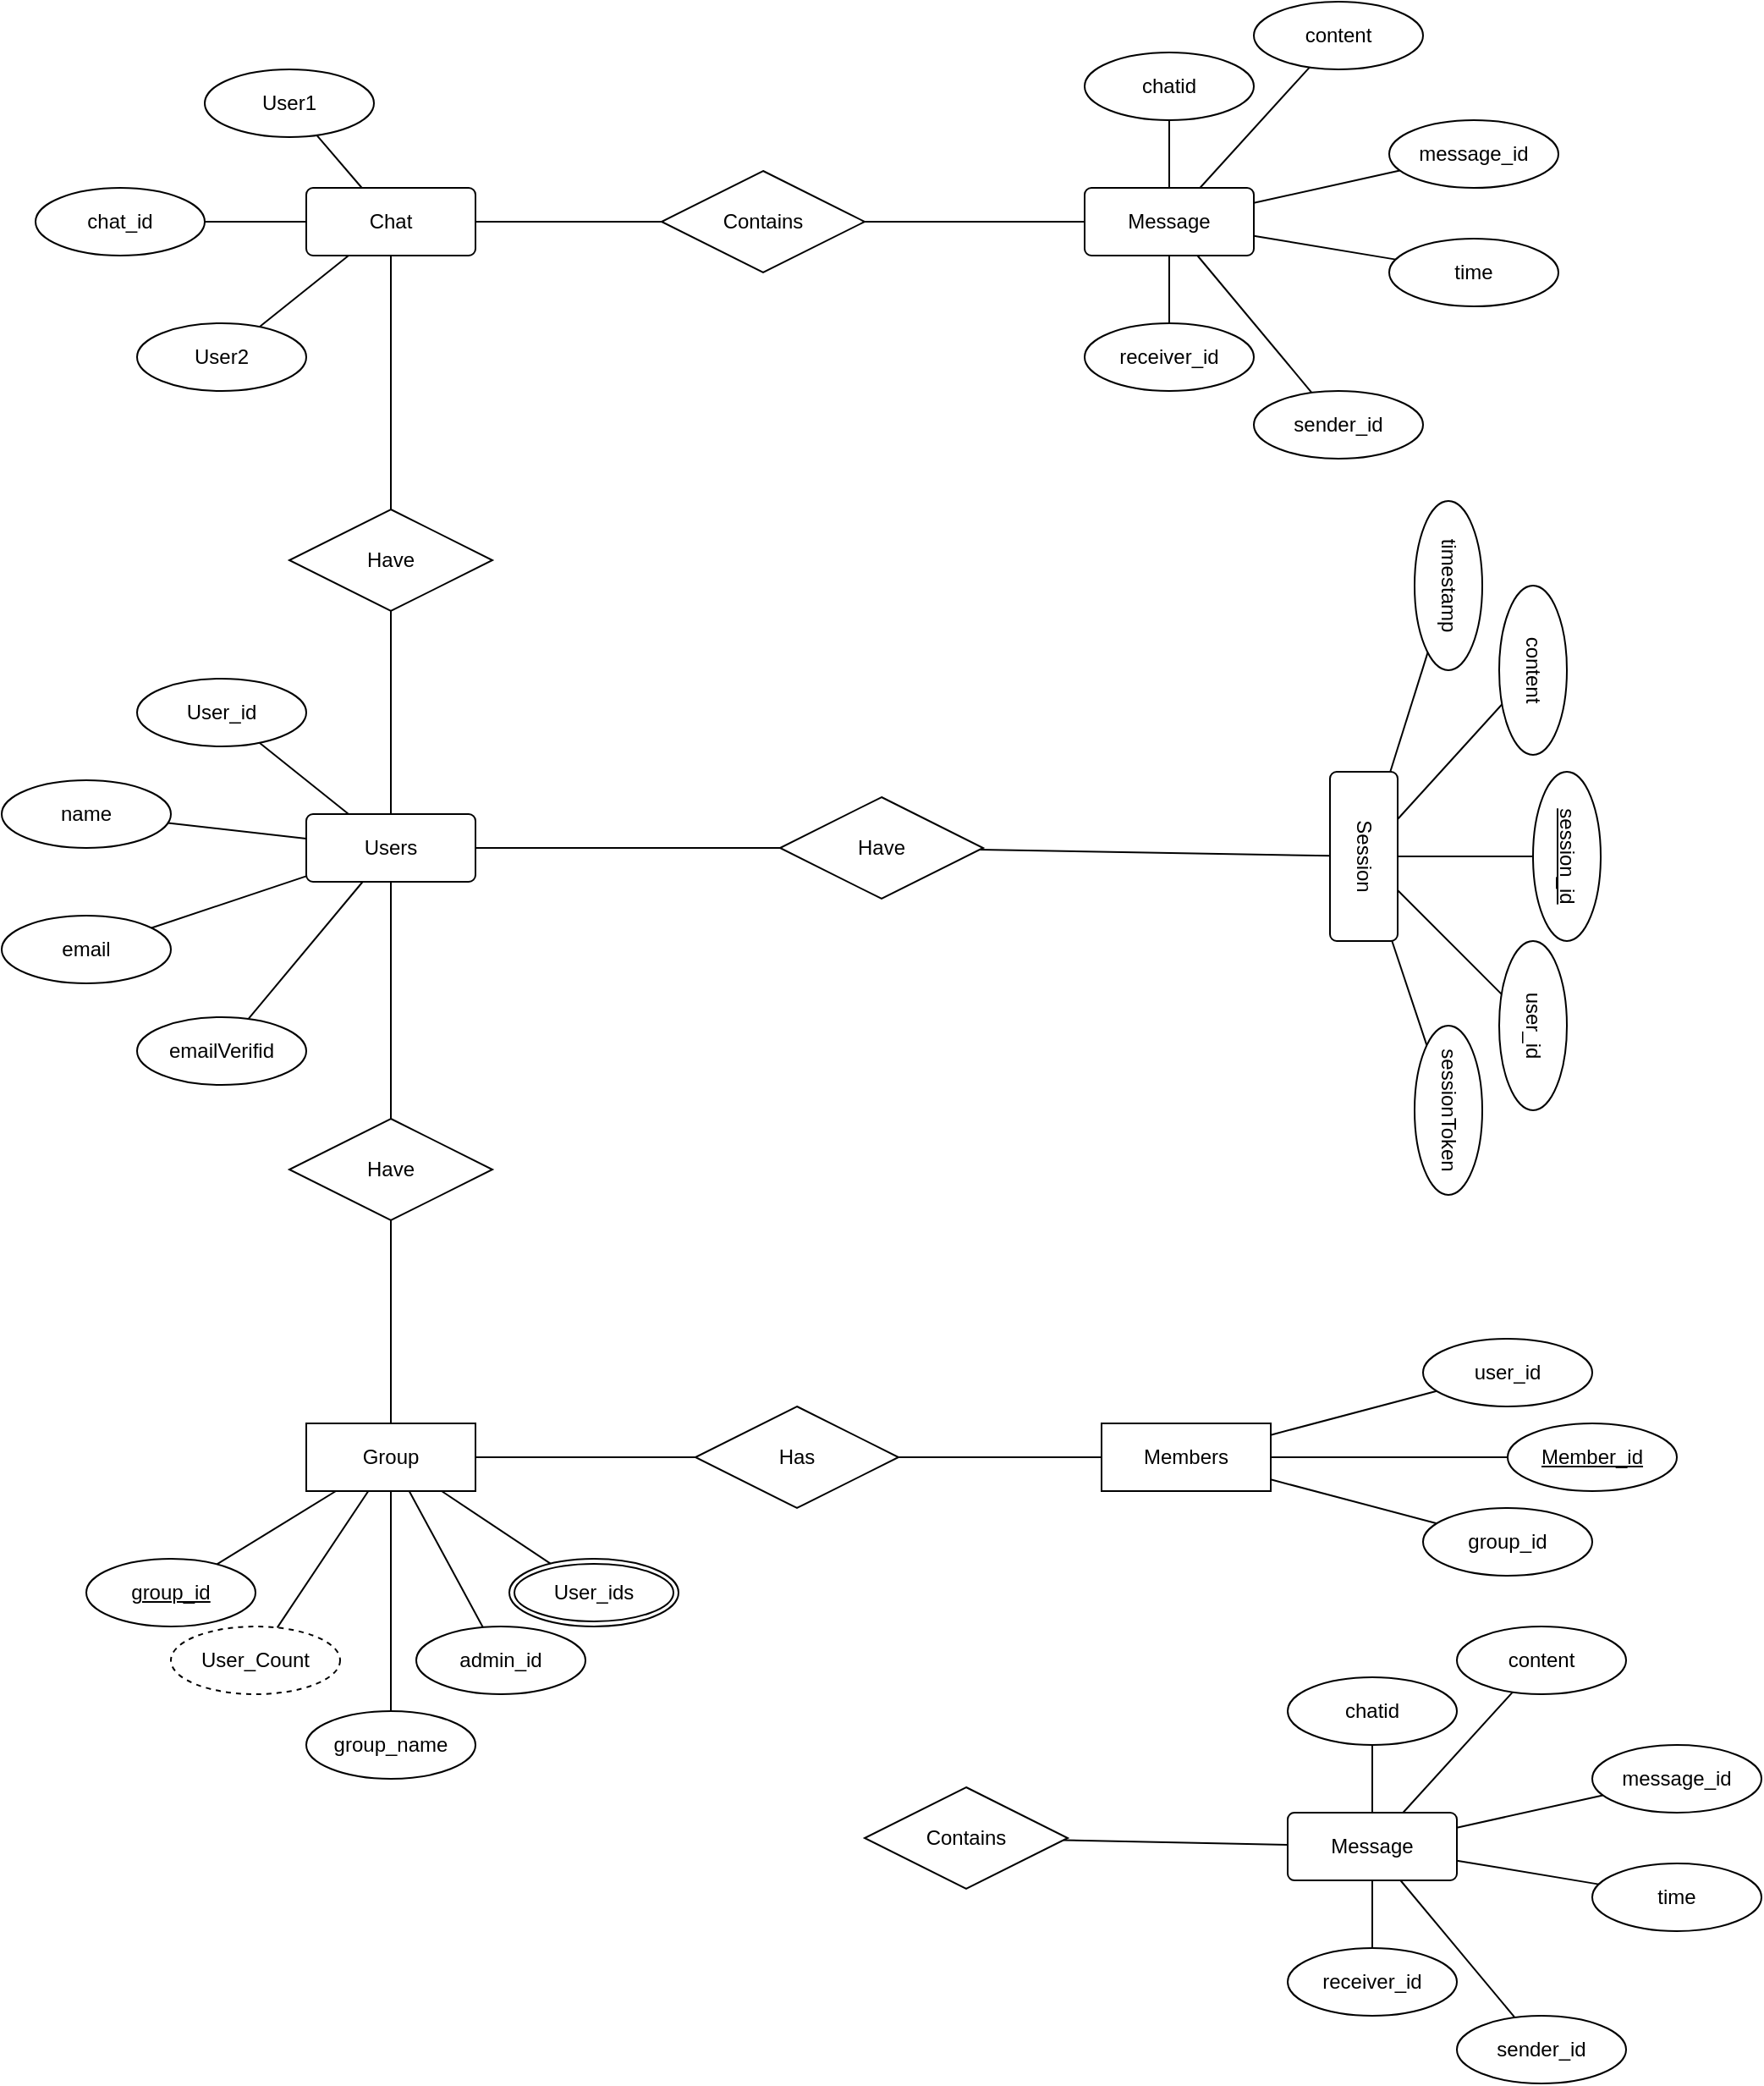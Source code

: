 <mxfile version="24.2.5" type="github">
  <diagram id="R2lEEEUBdFMjLlhIrx00" name="Page-1">
    <mxGraphModel dx="1310" dy="787" grid="1" gridSize="10" guides="1" tooltips="1" connect="1" arrows="1" fold="1" page="1" pageScale="1" pageWidth="1920" pageHeight="1200" math="0" shadow="0" extFonts="Permanent Marker^https://fonts.googleapis.com/css?family=Permanent+Marker">
      <root>
        <mxCell id="0" />
        <mxCell id="1" parent="0" />
        <mxCell id="Vi9VGwTTPAnLPLgZi41g-36" value="" style="group" parent="1" vertex="1" connectable="0">
          <mxGeometry x="70" y="150" width="260" height="190" as="geometry" />
        </mxCell>
        <mxCell id="Vi9VGwTTPAnLPLgZi41g-1" value="Chat" style="rounded=1;arcSize=10;whiteSpace=wrap;html=1;align=center;" parent="Vi9VGwTTPAnLPLgZi41g-36" vertex="1">
          <mxGeometry x="160" y="70" width="100" height="40" as="geometry" />
        </mxCell>
        <mxCell id="Vi9VGwTTPAnLPLgZi41g-2" value="chat_id" style="ellipse;whiteSpace=wrap;html=1;align=center;" parent="Vi9VGwTTPAnLPLgZi41g-36" vertex="1">
          <mxGeometry y="70" width="100" height="40" as="geometry" />
        </mxCell>
        <mxCell id="Vi9VGwTTPAnLPLgZi41g-3" value="User2" style="ellipse;whiteSpace=wrap;html=1;align=center;" parent="Vi9VGwTTPAnLPLgZi41g-36" vertex="1">
          <mxGeometry x="60" y="150" width="100" height="40" as="geometry" />
        </mxCell>
        <mxCell id="Vi9VGwTTPAnLPLgZi41g-4" value="User1" style="ellipse;whiteSpace=wrap;html=1;align=center;" parent="Vi9VGwTTPAnLPLgZi41g-36" vertex="1">
          <mxGeometry x="100" width="100" height="40" as="geometry" />
        </mxCell>
        <mxCell id="Vi9VGwTTPAnLPLgZi41g-32" value="" style="endArrow=none;html=1;rounded=0;" parent="Vi9VGwTTPAnLPLgZi41g-36" source="Vi9VGwTTPAnLPLgZi41g-3" target="Vi9VGwTTPAnLPLgZi41g-1" edge="1">
          <mxGeometry relative="1" as="geometry">
            <mxPoint x="180" y="170" as="sourcePoint" />
            <mxPoint x="340" y="170" as="targetPoint" />
          </mxGeometry>
        </mxCell>
        <mxCell id="Vi9VGwTTPAnLPLgZi41g-33" value="" style="endArrow=none;html=1;rounded=0;" parent="Vi9VGwTTPAnLPLgZi41g-36" source="Vi9VGwTTPAnLPLgZi41g-2" target="Vi9VGwTTPAnLPLgZi41g-1" edge="1">
          <mxGeometry relative="1" as="geometry">
            <mxPoint x="190" y="180" as="sourcePoint" />
            <mxPoint x="350" y="180" as="targetPoint" />
          </mxGeometry>
        </mxCell>
        <mxCell id="Vi9VGwTTPAnLPLgZi41g-34" value="" style="endArrow=none;html=1;rounded=0;" parent="Vi9VGwTTPAnLPLgZi41g-36" source="Vi9VGwTTPAnLPLgZi41g-1" target="Vi9VGwTTPAnLPLgZi41g-4" edge="1">
          <mxGeometry relative="1" as="geometry">
            <mxPoint x="200" y="190" as="sourcePoint" />
            <mxPoint x="360" y="190" as="targetPoint" />
          </mxGeometry>
        </mxCell>
        <mxCell id="Vi9VGwTTPAnLPLgZi41g-37" value="" style="group" parent="1" vertex="1" connectable="0">
          <mxGeometry x="690" y="110" width="280" height="270" as="geometry" />
        </mxCell>
        <mxCell id="Vi9VGwTTPAnLPLgZi41g-18" value="Message" style="rounded=1;arcSize=10;whiteSpace=wrap;html=1;align=center;" parent="Vi9VGwTTPAnLPLgZi41g-37" vertex="1">
          <mxGeometry y="110" width="100" height="40" as="geometry" />
        </mxCell>
        <mxCell id="Vi9VGwTTPAnLPLgZi41g-19" value="message_id" style="ellipse;whiteSpace=wrap;html=1;align=center;" parent="Vi9VGwTTPAnLPLgZi41g-37" vertex="1">
          <mxGeometry x="180" y="70" width="100" height="40" as="geometry" />
        </mxCell>
        <mxCell id="Vi9VGwTTPAnLPLgZi41g-20" value="chatid" style="ellipse;whiteSpace=wrap;html=1;align=center;" parent="Vi9VGwTTPAnLPLgZi41g-37" vertex="1">
          <mxGeometry y="30" width="100" height="40" as="geometry" />
        </mxCell>
        <mxCell id="Vi9VGwTTPAnLPLgZi41g-21" value="sender_id" style="ellipse;whiteSpace=wrap;html=1;align=center;" parent="Vi9VGwTTPAnLPLgZi41g-37" vertex="1">
          <mxGeometry x="100" y="230" width="100" height="40" as="geometry" />
        </mxCell>
        <mxCell id="Vi9VGwTTPAnLPLgZi41g-22" value="time" style="ellipse;whiteSpace=wrap;html=1;align=center;" parent="Vi9VGwTTPAnLPLgZi41g-37" vertex="1">
          <mxGeometry x="180" y="140" width="100" height="40" as="geometry" />
        </mxCell>
        <mxCell id="Vi9VGwTTPAnLPLgZi41g-23" value="content" style="ellipse;whiteSpace=wrap;html=1;align=center;" parent="Vi9VGwTTPAnLPLgZi41g-37" vertex="1">
          <mxGeometry x="100" width="100" height="40" as="geometry" />
        </mxCell>
        <mxCell id="Vi9VGwTTPAnLPLgZi41g-24" value="receiver_id" style="ellipse;whiteSpace=wrap;html=1;align=center;" parent="Vi9VGwTTPAnLPLgZi41g-37" vertex="1">
          <mxGeometry y="190" width="100" height="40" as="geometry" />
        </mxCell>
        <mxCell id="Vi9VGwTTPAnLPLgZi41g-25" value="" style="endArrow=none;html=1;rounded=0;" parent="Vi9VGwTTPAnLPLgZi41g-37" source="Vi9VGwTTPAnLPLgZi41g-18" target="Vi9VGwTTPAnLPLgZi41g-20" edge="1">
          <mxGeometry relative="1" as="geometry">
            <mxPoint x="-110" y="40" as="sourcePoint" />
            <mxPoint x="50" y="40" as="targetPoint" />
          </mxGeometry>
        </mxCell>
        <mxCell id="Vi9VGwTTPAnLPLgZi41g-27" value="" style="endArrow=none;html=1;rounded=0;" parent="Vi9VGwTTPAnLPLgZi41g-37" source="Vi9VGwTTPAnLPLgZi41g-21" target="Vi9VGwTTPAnLPLgZi41g-18" edge="1">
          <mxGeometry relative="1" as="geometry">
            <mxPoint x="-30" y="-70" as="sourcePoint" />
            <mxPoint x="130" y="-70" as="targetPoint" />
          </mxGeometry>
        </mxCell>
        <mxCell id="Vi9VGwTTPAnLPLgZi41g-28" value="" style="endArrow=none;html=1;rounded=0;" parent="Vi9VGwTTPAnLPLgZi41g-37" source="Vi9VGwTTPAnLPLgZi41g-24" target="Vi9VGwTTPAnLPLgZi41g-18" edge="1">
          <mxGeometry relative="1" as="geometry">
            <mxPoint x="-50" y="-40" as="sourcePoint" />
            <mxPoint x="110" y="-40" as="targetPoint" />
          </mxGeometry>
        </mxCell>
        <mxCell id="Vi9VGwTTPAnLPLgZi41g-29" value="" style="endArrow=none;html=1;rounded=0;" parent="Vi9VGwTTPAnLPLgZi41g-37" source="Vi9VGwTTPAnLPLgZi41g-18" target="Vi9VGwTTPAnLPLgZi41g-22" edge="1">
          <mxGeometry relative="1" as="geometry">
            <mxPoint x="-40" y="-10" as="sourcePoint" />
            <mxPoint x="120" y="-10" as="targetPoint" />
          </mxGeometry>
        </mxCell>
        <mxCell id="Vi9VGwTTPAnLPLgZi41g-30" value="" style="endArrow=none;html=1;rounded=0;" parent="Vi9VGwTTPAnLPLgZi41g-37" source="Vi9VGwTTPAnLPLgZi41g-18" target="Vi9VGwTTPAnLPLgZi41g-19" edge="1">
          <mxGeometry relative="1" as="geometry">
            <mxPoint x="-90" y="19.09" as="sourcePoint" />
            <mxPoint x="70" y="19.09" as="targetPoint" />
          </mxGeometry>
        </mxCell>
        <mxCell id="Vi9VGwTTPAnLPLgZi41g-31" value="" style="endArrow=none;html=1;rounded=0;" parent="Vi9VGwTTPAnLPLgZi41g-37" source="Vi9VGwTTPAnLPLgZi41g-18" target="Vi9VGwTTPAnLPLgZi41g-23" edge="1">
          <mxGeometry relative="1" as="geometry">
            <mxPoint x="-30" y="70" as="sourcePoint" />
            <mxPoint x="130" y="70" as="targetPoint" />
          </mxGeometry>
        </mxCell>
        <mxCell id="Vi9VGwTTPAnLPLgZi41g-38" value="Contains" style="shape=rhombus;perimeter=rhombusPerimeter;whiteSpace=wrap;html=1;align=center;" parent="1" vertex="1">
          <mxGeometry x="440" y="210" width="120" height="60" as="geometry" />
        </mxCell>
        <mxCell id="Vi9VGwTTPAnLPLgZi41g-40" value="" style="endArrow=none;html=1;rounded=0;" parent="1" source="Vi9VGwTTPAnLPLgZi41g-1" target="Vi9VGwTTPAnLPLgZi41g-38" edge="1">
          <mxGeometry relative="1" as="geometry">
            <mxPoint x="410" y="370" as="sourcePoint" />
            <mxPoint x="570" y="370" as="targetPoint" />
          </mxGeometry>
        </mxCell>
        <mxCell id="Vi9VGwTTPAnLPLgZi41g-41" value="" style="endArrow=none;html=1;rounded=0;" parent="1" source="Vi9VGwTTPAnLPLgZi41g-38" target="Vi9VGwTTPAnLPLgZi41g-18" edge="1">
          <mxGeometry relative="1" as="geometry">
            <mxPoint x="580" y="260" as="sourcePoint" />
            <mxPoint x="580" y="380" as="targetPoint" />
          </mxGeometry>
        </mxCell>
        <mxCell id="Vi9VGwTTPAnLPLgZi41g-42" value="Users" style="rounded=1;arcSize=10;whiteSpace=wrap;html=1;align=center;" parent="1" vertex="1">
          <mxGeometry x="230" y="590" width="100" height="40" as="geometry" />
        </mxCell>
        <mxCell id="Vi9VGwTTPAnLPLgZi41g-44" value="name" style="ellipse;whiteSpace=wrap;html=1;align=center;" parent="1" vertex="1">
          <mxGeometry x="50" y="570" width="100" height="40" as="geometry" />
        </mxCell>
        <mxCell id="Vi9VGwTTPAnLPLgZi41g-45" value="User_id" style="ellipse;whiteSpace=wrap;html=1;align=center;" parent="1" vertex="1">
          <mxGeometry x="130" y="510" width="100" height="40" as="geometry" />
        </mxCell>
        <mxCell id="Vi9VGwTTPAnLPLgZi41g-46" value="email" style="ellipse;whiteSpace=wrap;html=1;align=center;" parent="1" vertex="1">
          <mxGeometry x="50" y="650" width="100" height="40" as="geometry" />
        </mxCell>
        <mxCell id="Vi9VGwTTPAnLPLgZi41g-47" value="Have" style="shape=rhombus;perimeter=rhombusPerimeter;whiteSpace=wrap;html=1;align=center;" parent="1" vertex="1">
          <mxGeometry x="220" y="410" width="120" height="60" as="geometry" />
        </mxCell>
        <mxCell id="Vi9VGwTTPAnLPLgZi41g-48" value="" style="endArrow=none;html=1;rounded=0;" parent="1" source="Vi9VGwTTPAnLPLgZi41g-45" target="Vi9VGwTTPAnLPLgZi41g-42" edge="1">
          <mxGeometry relative="1" as="geometry">
            <mxPoint x="340" y="510" as="sourcePoint" />
            <mxPoint x="500" y="510" as="targetPoint" />
          </mxGeometry>
        </mxCell>
        <mxCell id="Vi9VGwTTPAnLPLgZi41g-49" value="" style="endArrow=none;html=1;rounded=0;" parent="1" source="Vi9VGwTTPAnLPLgZi41g-44" target="Vi9VGwTTPAnLPLgZi41g-42" edge="1">
          <mxGeometry relative="1" as="geometry">
            <mxPoint x="350" y="520" as="sourcePoint" />
            <mxPoint x="510" y="520" as="targetPoint" />
          </mxGeometry>
        </mxCell>
        <mxCell id="Vi9VGwTTPAnLPLgZi41g-50" value="" style="endArrow=none;html=1;rounded=0;" parent="1" source="Vi9VGwTTPAnLPLgZi41g-46" target="Vi9VGwTTPAnLPLgZi41g-42" edge="1">
          <mxGeometry relative="1" as="geometry">
            <mxPoint x="360" y="530" as="sourcePoint" />
            <mxPoint x="520" y="530" as="targetPoint" />
          </mxGeometry>
        </mxCell>
        <mxCell id="Vi9VGwTTPAnLPLgZi41g-51" value="" style="endArrow=none;html=1;rounded=0;" parent="1" source="Vi9VGwTTPAnLPLgZi41g-47" target="Vi9VGwTTPAnLPLgZi41g-1" edge="1">
          <mxGeometry relative="1" as="geometry">
            <mxPoint x="370" y="540" as="sourcePoint" />
            <mxPoint x="530" y="540" as="targetPoint" />
          </mxGeometry>
        </mxCell>
        <mxCell id="Vi9VGwTTPAnLPLgZi41g-52" value="" style="endArrow=none;html=1;rounded=0;entryX=0.5;entryY=0;entryDx=0;entryDy=0;" parent="1" source="Vi9VGwTTPAnLPLgZi41g-47" target="Vi9VGwTTPAnLPLgZi41g-42" edge="1">
          <mxGeometry relative="1" as="geometry">
            <mxPoint x="380" y="550" as="sourcePoint" />
            <mxPoint x="540" y="550" as="targetPoint" />
          </mxGeometry>
        </mxCell>
        <mxCell id="Vi9VGwTTPAnLPLgZi41g-53" value="emailVerifid" style="ellipse;whiteSpace=wrap;html=1;align=center;" parent="1" vertex="1">
          <mxGeometry x="130" y="710" width="100" height="40" as="geometry" />
        </mxCell>
        <mxCell id="Vi9VGwTTPAnLPLgZi41g-55" value="" style="endArrow=none;html=1;rounded=0;" parent="1" source="Vi9VGwTTPAnLPLgZi41g-53" target="Vi9VGwTTPAnLPLgZi41g-42" edge="1">
          <mxGeometry relative="1" as="geometry">
            <mxPoint x="330" y="530" as="sourcePoint" />
            <mxPoint x="490" y="530" as="targetPoint" />
          </mxGeometry>
        </mxCell>
        <mxCell id="T0tt__jKA5-Umze5FoJz-15" value="" style="group" parent="1" vertex="1" connectable="0">
          <mxGeometry x="100" y="950" width="350" height="210" as="geometry" />
        </mxCell>
        <mxCell id="T0tt__jKA5-Umze5FoJz-16" value="Group" style="whiteSpace=wrap;html=1;align=center;" parent="T0tt__jKA5-Umze5FoJz-15" vertex="1">
          <mxGeometry x="130" width="100" height="40" as="geometry" />
        </mxCell>
        <mxCell id="T0tt__jKA5-Umze5FoJz-17" value="" style="group" parent="T0tt__jKA5-Umze5FoJz-15" vertex="1" connectable="0">
          <mxGeometry y="80" width="350" height="130" as="geometry" />
        </mxCell>
        <mxCell id="T0tt__jKA5-Umze5FoJz-18" value="group_name" style="ellipse;whiteSpace=wrap;html=1;align=center;" parent="T0tt__jKA5-Umze5FoJz-17" vertex="1">
          <mxGeometry x="130" y="90" width="100" height="40" as="geometry" />
        </mxCell>
        <mxCell id="T0tt__jKA5-Umze5FoJz-19" value="group_id" style="ellipse;whiteSpace=wrap;html=1;align=center;fontStyle=4;" parent="T0tt__jKA5-Umze5FoJz-17" vertex="1">
          <mxGeometry width="100" height="40" as="geometry" />
        </mxCell>
        <mxCell id="T0tt__jKA5-Umze5FoJz-20" value="admin_id" style="ellipse;whiteSpace=wrap;html=1;align=center;" parent="T0tt__jKA5-Umze5FoJz-17" vertex="1">
          <mxGeometry x="195" y="40" width="100" height="40" as="geometry" />
        </mxCell>
        <mxCell id="T0tt__jKA5-Umze5FoJz-21" value="User_Count" style="ellipse;whiteSpace=wrap;html=1;align=center;dashed=1;" parent="T0tt__jKA5-Umze5FoJz-17" vertex="1">
          <mxGeometry x="50" y="40" width="100" height="40" as="geometry" />
        </mxCell>
        <mxCell id="T0tt__jKA5-Umze5FoJz-22" value="User_ids" style="ellipse;shape=doubleEllipse;margin=3;whiteSpace=wrap;html=1;align=center;" parent="T0tt__jKA5-Umze5FoJz-17" vertex="1">
          <mxGeometry x="250" width="100" height="40" as="geometry" />
        </mxCell>
        <mxCell id="T0tt__jKA5-Umze5FoJz-23" value="" style="endArrow=none;html=1;rounded=0;" parent="T0tt__jKA5-Umze5FoJz-15" source="T0tt__jKA5-Umze5FoJz-18" target="T0tt__jKA5-Umze5FoJz-16" edge="1">
          <mxGeometry relative="1" as="geometry">
            <mxPoint x="980" y="830" as="sourcePoint" />
            <mxPoint x="1140" y="830" as="targetPoint" />
          </mxGeometry>
        </mxCell>
        <mxCell id="T0tt__jKA5-Umze5FoJz-24" value="" style="endArrow=none;html=1;rounded=0;" parent="T0tt__jKA5-Umze5FoJz-15" source="T0tt__jKA5-Umze5FoJz-19" target="T0tt__jKA5-Umze5FoJz-16" edge="1">
          <mxGeometry relative="1" as="geometry">
            <mxPoint x="950" y="800" as="sourcePoint" />
            <mxPoint x="1110" y="800" as="targetPoint" />
          </mxGeometry>
        </mxCell>
        <mxCell id="T0tt__jKA5-Umze5FoJz-25" value="" style="endArrow=none;html=1;rounded=0;" parent="T0tt__jKA5-Umze5FoJz-15" source="T0tt__jKA5-Umze5FoJz-16" target="T0tt__jKA5-Umze5FoJz-20" edge="1">
          <mxGeometry relative="1" as="geometry">
            <mxPoint x="990" y="840" as="sourcePoint" />
            <mxPoint x="1150" y="840" as="targetPoint" />
          </mxGeometry>
        </mxCell>
        <mxCell id="T0tt__jKA5-Umze5FoJz-26" value="" style="endArrow=none;html=1;rounded=0;" parent="T0tt__jKA5-Umze5FoJz-15" source="T0tt__jKA5-Umze5FoJz-21" target="T0tt__jKA5-Umze5FoJz-16" edge="1">
          <mxGeometry relative="1" as="geometry">
            <mxPoint x="501.3" y="490.517" as="sourcePoint" />
            <mxPoint x="1120" y="810" as="targetPoint" />
          </mxGeometry>
        </mxCell>
        <mxCell id="T0tt__jKA5-Umze5FoJz-27" value="" style="endArrow=none;html=1;rounded=0;" parent="T0tt__jKA5-Umze5FoJz-15" source="T0tt__jKA5-Umze5FoJz-22" target="T0tt__jKA5-Umze5FoJz-16" edge="1">
          <mxGeometry relative="1" as="geometry">
            <mxPoint x="654.275" y="452.85" as="sourcePoint" />
            <mxPoint x="1130" y="820" as="targetPoint" />
          </mxGeometry>
        </mxCell>
        <mxCell id="T0tt__jKA5-Umze5FoJz-44" value="" style="group;rotation=90;" parent="1" vertex="1" connectable="0">
          <mxGeometry x="710" y="530" width="410" height="160" as="geometry" />
        </mxCell>
        <mxCell id="T0tt__jKA5-Umze5FoJz-29" value="Session" style="rounded=1;arcSize=10;whiteSpace=wrap;html=1;align=center;rotation=90;" parent="T0tt__jKA5-Umze5FoJz-44" vertex="1">
          <mxGeometry x="95" y="65" width="100" height="40" as="geometry" />
        </mxCell>
        <mxCell id="T0tt__jKA5-Umze5FoJz-37" value="" style="endArrow=none;html=1;rounded=0;" parent="T0tt__jKA5-Umze5FoJz-44" source="T0tt__jKA5-Umze5FoJz-29" target="T0tt__jKA5-Umze5FoJz-34" edge="1">
          <mxGeometry relative="1" as="geometry">
            <mxPoint x="225" y="-55" as="sourcePoint" />
            <mxPoint x="225" y="105" as="targetPoint" />
          </mxGeometry>
        </mxCell>
        <mxCell id="T0tt__jKA5-Umze5FoJz-38" value="" style="endArrow=none;html=1;rounded=0;" parent="T0tt__jKA5-Umze5FoJz-44" source="T0tt__jKA5-Umze5FoJz-29" target="T0tt__jKA5-Umze5FoJz-31" edge="1">
          <mxGeometry relative="1" as="geometry">
            <mxPoint x="215" y="-45" as="sourcePoint" />
            <mxPoint x="215" y="115" as="targetPoint" />
          </mxGeometry>
        </mxCell>
        <mxCell id="T0tt__jKA5-Umze5FoJz-39" value="" style="endArrow=none;html=1;rounded=0;" parent="T0tt__jKA5-Umze5FoJz-44" source="T0tt__jKA5-Umze5FoJz-35" target="T0tt__jKA5-Umze5FoJz-29" edge="1">
          <mxGeometry relative="1" as="geometry">
            <mxPoint x="205" y="-35" as="sourcePoint" />
            <mxPoint x="205" y="125" as="targetPoint" />
          </mxGeometry>
        </mxCell>
        <mxCell id="T0tt__jKA5-Umze5FoJz-40" value="" style="endArrow=none;html=1;rounded=0;" parent="T0tt__jKA5-Umze5FoJz-44" source="T0tt__jKA5-Umze5FoJz-29" target="T0tt__jKA5-Umze5FoJz-30" edge="1">
          <mxGeometry relative="1" as="geometry">
            <mxPoint x="195" y="-25" as="sourcePoint" />
            <mxPoint x="195" y="135" as="targetPoint" />
          </mxGeometry>
        </mxCell>
        <mxCell id="T0tt__jKA5-Umze5FoJz-41" value="" style="endArrow=none;html=1;rounded=0;" parent="T0tt__jKA5-Umze5FoJz-44" source="T0tt__jKA5-Umze5FoJz-29" target="T0tt__jKA5-Umze5FoJz-33" edge="1">
          <mxGeometry relative="1" as="geometry">
            <mxPoint x="185" y="-15" as="sourcePoint" />
            <mxPoint x="185" y="145" as="targetPoint" />
          </mxGeometry>
        </mxCell>
        <mxCell id="T0tt__jKA5-Umze5FoJz-43" value="" style="group;rotation=90;" parent="T0tt__jKA5-Umze5FoJz-44" vertex="1" connectable="0">
          <mxGeometry x="25" y="25" width="410" height="110" as="geometry" />
        </mxCell>
        <mxCell id="T0tt__jKA5-Umze5FoJz-30" value="user_id" style="ellipse;whiteSpace=wrap;html=1;align=center;rotation=90;" parent="T0tt__jKA5-Umze5FoJz-43" vertex="1">
          <mxGeometry x="170" y="140" width="100" height="40" as="geometry" />
        </mxCell>
        <mxCell id="T0tt__jKA5-Umze5FoJz-31" value="content" style="ellipse;whiteSpace=wrap;html=1;align=center;rotation=90;" parent="T0tt__jKA5-Umze5FoJz-43" vertex="1">
          <mxGeometry x="170" y="-70" width="100" height="40" as="geometry" />
        </mxCell>
        <mxCell id="T0tt__jKA5-Umze5FoJz-33" value="sessionToken" style="ellipse;whiteSpace=wrap;html=1;align=center;rotation=90;" parent="T0tt__jKA5-Umze5FoJz-43" vertex="1">
          <mxGeometry x="120" y="190" width="100" height="40" as="geometry" />
        </mxCell>
        <mxCell id="T0tt__jKA5-Umze5FoJz-34" value="session_id" style="ellipse;whiteSpace=wrap;html=1;align=center;fontStyle=4;rotation=90;" parent="T0tt__jKA5-Umze5FoJz-43" vertex="1">
          <mxGeometry x="190" y="40" width="100" height="40" as="geometry" />
        </mxCell>
        <mxCell id="T0tt__jKA5-Umze5FoJz-35" value="timestamp" style="ellipse;whiteSpace=wrap;html=1;align=center;rotation=90;" parent="T0tt__jKA5-Umze5FoJz-43" vertex="1">
          <mxGeometry x="120" y="-120" width="100" height="40" as="geometry" />
        </mxCell>
        <mxCell id="T0tt__jKA5-Umze5FoJz-49" value="Have" style="shape=rhombus;perimeter=rhombusPerimeter;whiteSpace=wrap;html=1;align=center;" parent="1" vertex="1">
          <mxGeometry x="220" y="770" width="120" height="60" as="geometry" />
        </mxCell>
        <mxCell id="T0tt__jKA5-Umze5FoJz-50" value="" style="endArrow=none;html=1;rounded=0;" parent="1" source="T0tt__jKA5-Umze5FoJz-49" target="Vi9VGwTTPAnLPLgZi41g-42" edge="1">
          <mxGeometry relative="1" as="geometry">
            <mxPoint x="500" y="910" as="sourcePoint" />
            <mxPoint x="410" y="630" as="targetPoint" />
          </mxGeometry>
        </mxCell>
        <mxCell id="T0tt__jKA5-Umze5FoJz-51" value="" style="endArrow=none;html=1;rounded=0;" parent="1" source="T0tt__jKA5-Umze5FoJz-49" target="T0tt__jKA5-Umze5FoJz-16" edge="1">
          <mxGeometry relative="1" as="geometry">
            <mxPoint x="510" y="920" as="sourcePoint" />
            <mxPoint x="410" y="960" as="targetPoint" />
          </mxGeometry>
        </mxCell>
        <mxCell id="T0tt__jKA5-Umze5FoJz-52" value="Have" style="shape=rhombus;perimeter=rhombusPerimeter;whiteSpace=wrap;html=1;align=center;" parent="1" vertex="1">
          <mxGeometry x="510" y="580" width="120" height="60" as="geometry" />
        </mxCell>
        <mxCell id="T0tt__jKA5-Umze5FoJz-54" value="" style="endArrow=none;html=1;rounded=0;" parent="1" source="T0tt__jKA5-Umze5FoJz-52" target="T0tt__jKA5-Umze5FoJz-29" edge="1">
          <mxGeometry relative="1" as="geometry">
            <mxPoint x="460" y="670" as="sourcePoint" />
            <mxPoint x="620" y="670" as="targetPoint" />
          </mxGeometry>
        </mxCell>
        <mxCell id="T0tt__jKA5-Umze5FoJz-55" value="" style="endArrow=none;html=1;rounded=0;" parent="1" source="Vi9VGwTTPAnLPLgZi41g-42" target="T0tt__jKA5-Umze5FoJz-52" edge="1">
          <mxGeometry relative="1" as="geometry">
            <mxPoint x="380" y="700" as="sourcePoint" />
            <mxPoint x="630" y="680" as="targetPoint" />
          </mxGeometry>
        </mxCell>
        <mxCell id="T0tt__jKA5-Umze5FoJz-65" value="Has" style="shape=rhombus;perimeter=rhombusPerimeter;whiteSpace=wrap;html=1;align=center;" parent="1" vertex="1">
          <mxGeometry x="460" y="940" width="120" height="60" as="geometry" />
        </mxCell>
        <mxCell id="T0tt__jKA5-Umze5FoJz-67" value="" style="endArrow=none;html=1;rounded=0;" parent="1" source="T0tt__jKA5-Umze5FoJz-16" target="T0tt__jKA5-Umze5FoJz-65" edge="1">
          <mxGeometry relative="1" as="geometry">
            <mxPoint x="390" y="770" as="sourcePoint" />
            <mxPoint x="550" y="770" as="targetPoint" />
          </mxGeometry>
        </mxCell>
        <mxCell id="T0tt__jKA5-Umze5FoJz-68" value="" style="endArrow=none;html=1;rounded=0;" parent="1" source="T0tt__jKA5-Umze5FoJz-65" target="T0tt__jKA5-Umze5FoJz-11" edge="1">
          <mxGeometry relative="1" as="geometry">
            <mxPoint x="400" y="780" as="sourcePoint" />
            <mxPoint x="560" y="780" as="targetPoint" />
          </mxGeometry>
        </mxCell>
        <mxCell id="7wosPKf5n-4ov4MLaff9-3" value="" style="group" vertex="1" connectable="0" parent="1">
          <mxGeometry x="700" y="900" width="340" height="140" as="geometry" />
        </mxCell>
        <mxCell id="T0tt__jKA5-Umze5FoJz-11" value="Members" style="whiteSpace=wrap;html=1;align=center;" parent="7wosPKf5n-4ov4MLaff9-3" vertex="1">
          <mxGeometry y="50" width="100" height="40" as="geometry" />
        </mxCell>
        <mxCell id="T0tt__jKA5-Umze5FoJz-10" value="" style="endArrow=none;html=1;rounded=0;" parent="7wosPKf5n-4ov4MLaff9-3" source="T0tt__jKA5-Umze5FoJz-8" target="T0tt__jKA5-Umze5FoJz-11" edge="1">
          <mxGeometry relative="1" as="geometry">
            <mxPoint x="50" y="282.5" as="sourcePoint" />
            <mxPoint x="210" y="282.5" as="targetPoint" />
          </mxGeometry>
        </mxCell>
        <mxCell id="T0tt__jKA5-Umze5FoJz-12" value="" style="endArrow=none;html=1;rounded=0;" parent="7wosPKf5n-4ov4MLaff9-3" source="T0tt__jKA5-Umze5FoJz-5" target="T0tt__jKA5-Umze5FoJz-11" edge="1">
          <mxGeometry relative="1" as="geometry">
            <mxPoint x="-40" y="372.5" as="sourcePoint" />
            <mxPoint x="120" y="372.5" as="targetPoint" />
          </mxGeometry>
        </mxCell>
        <mxCell id="T0tt__jKA5-Umze5FoJz-14" value="" style="endArrow=none;html=1;rounded=0;" parent="7wosPKf5n-4ov4MLaff9-3" source="T0tt__jKA5-Umze5FoJz-7" target="T0tt__jKA5-Umze5FoJz-11" edge="1">
          <mxGeometry relative="1" as="geometry">
            <mxPoint x="-50" y="362.5" as="sourcePoint" />
            <mxPoint x="110" y="362.5" as="targetPoint" />
          </mxGeometry>
        </mxCell>
        <mxCell id="7wosPKf5n-4ov4MLaff9-2" value="" style="group" vertex="1" connectable="0" parent="7wosPKf5n-4ov4MLaff9-3">
          <mxGeometry x="190" width="150" height="140" as="geometry" />
        </mxCell>
        <mxCell id="T0tt__jKA5-Umze5FoJz-5" value="Member_id" style="ellipse;whiteSpace=wrap;html=1;align=center;fontStyle=4;" parent="7wosPKf5n-4ov4MLaff9-2" vertex="1">
          <mxGeometry x="50" y="50" width="100" height="40" as="geometry" />
        </mxCell>
        <mxCell id="T0tt__jKA5-Umze5FoJz-7" value="user_id" style="ellipse;whiteSpace=wrap;html=1;align=center;container=0;" parent="7wosPKf5n-4ov4MLaff9-2" vertex="1">
          <mxGeometry width="100" height="40" as="geometry" />
        </mxCell>
        <mxCell id="T0tt__jKA5-Umze5FoJz-8" value="group_id" style="ellipse;whiteSpace=wrap;html=1;align=center;container=0;" parent="7wosPKf5n-4ov4MLaff9-2" vertex="1">
          <mxGeometry y="100" width="100" height="40" as="geometry" />
        </mxCell>
        <mxCell id="7wosPKf5n-4ov4MLaff9-4" value="" style="group" vertex="1" connectable="0" parent="1">
          <mxGeometry x="810" y="1070" width="280" height="270" as="geometry" />
        </mxCell>
        <mxCell id="7wosPKf5n-4ov4MLaff9-5" value="Message" style="rounded=1;arcSize=10;whiteSpace=wrap;html=1;align=center;" vertex="1" parent="7wosPKf5n-4ov4MLaff9-4">
          <mxGeometry y="110" width="100" height="40" as="geometry" />
        </mxCell>
        <mxCell id="7wosPKf5n-4ov4MLaff9-6" value="message_id" style="ellipse;whiteSpace=wrap;html=1;align=center;" vertex="1" parent="7wosPKf5n-4ov4MLaff9-4">
          <mxGeometry x="180" y="70" width="100" height="40" as="geometry" />
        </mxCell>
        <mxCell id="7wosPKf5n-4ov4MLaff9-7" value="chatid" style="ellipse;whiteSpace=wrap;html=1;align=center;" vertex="1" parent="7wosPKf5n-4ov4MLaff9-4">
          <mxGeometry y="30" width="100" height="40" as="geometry" />
        </mxCell>
        <mxCell id="7wosPKf5n-4ov4MLaff9-8" value="sender_id" style="ellipse;whiteSpace=wrap;html=1;align=center;" vertex="1" parent="7wosPKf5n-4ov4MLaff9-4">
          <mxGeometry x="100" y="230" width="100" height="40" as="geometry" />
        </mxCell>
        <mxCell id="7wosPKf5n-4ov4MLaff9-9" value="time" style="ellipse;whiteSpace=wrap;html=1;align=center;" vertex="1" parent="7wosPKf5n-4ov4MLaff9-4">
          <mxGeometry x="180" y="140" width="100" height="40" as="geometry" />
        </mxCell>
        <mxCell id="7wosPKf5n-4ov4MLaff9-10" value="content" style="ellipse;whiteSpace=wrap;html=1;align=center;" vertex="1" parent="7wosPKf5n-4ov4MLaff9-4">
          <mxGeometry x="100" width="100" height="40" as="geometry" />
        </mxCell>
        <mxCell id="7wosPKf5n-4ov4MLaff9-11" value="receiver_id" style="ellipse;whiteSpace=wrap;html=1;align=center;" vertex="1" parent="7wosPKf5n-4ov4MLaff9-4">
          <mxGeometry y="190" width="100" height="40" as="geometry" />
        </mxCell>
        <mxCell id="7wosPKf5n-4ov4MLaff9-12" value="" style="endArrow=none;html=1;rounded=0;" edge="1" parent="7wosPKf5n-4ov4MLaff9-4" source="7wosPKf5n-4ov4MLaff9-5" target="7wosPKf5n-4ov4MLaff9-7">
          <mxGeometry relative="1" as="geometry">
            <mxPoint x="-110" y="40" as="sourcePoint" />
            <mxPoint x="50" y="40" as="targetPoint" />
          </mxGeometry>
        </mxCell>
        <mxCell id="7wosPKf5n-4ov4MLaff9-13" value="" style="endArrow=none;html=1;rounded=0;" edge="1" parent="7wosPKf5n-4ov4MLaff9-4" source="7wosPKf5n-4ov4MLaff9-8" target="7wosPKf5n-4ov4MLaff9-5">
          <mxGeometry relative="1" as="geometry">
            <mxPoint x="-30" y="-70" as="sourcePoint" />
            <mxPoint x="130" y="-70" as="targetPoint" />
          </mxGeometry>
        </mxCell>
        <mxCell id="7wosPKf5n-4ov4MLaff9-14" value="" style="endArrow=none;html=1;rounded=0;" edge="1" parent="7wosPKf5n-4ov4MLaff9-4" source="7wosPKf5n-4ov4MLaff9-11" target="7wosPKf5n-4ov4MLaff9-5">
          <mxGeometry relative="1" as="geometry">
            <mxPoint x="-50" y="-40" as="sourcePoint" />
            <mxPoint x="110" y="-40" as="targetPoint" />
          </mxGeometry>
        </mxCell>
        <mxCell id="7wosPKf5n-4ov4MLaff9-15" value="" style="endArrow=none;html=1;rounded=0;" edge="1" parent="7wosPKf5n-4ov4MLaff9-4" source="7wosPKf5n-4ov4MLaff9-5" target="7wosPKf5n-4ov4MLaff9-9">
          <mxGeometry relative="1" as="geometry">
            <mxPoint x="-40" y="-10" as="sourcePoint" />
            <mxPoint x="120" y="-10" as="targetPoint" />
          </mxGeometry>
        </mxCell>
        <mxCell id="7wosPKf5n-4ov4MLaff9-16" value="" style="endArrow=none;html=1;rounded=0;" edge="1" parent="7wosPKf5n-4ov4MLaff9-4" source="7wosPKf5n-4ov4MLaff9-5" target="7wosPKf5n-4ov4MLaff9-6">
          <mxGeometry relative="1" as="geometry">
            <mxPoint x="-90" y="19.09" as="sourcePoint" />
            <mxPoint x="70" y="19.09" as="targetPoint" />
          </mxGeometry>
        </mxCell>
        <mxCell id="7wosPKf5n-4ov4MLaff9-17" value="" style="endArrow=none;html=1;rounded=0;" edge="1" parent="7wosPKf5n-4ov4MLaff9-4" source="7wosPKf5n-4ov4MLaff9-5" target="7wosPKf5n-4ov4MLaff9-10">
          <mxGeometry relative="1" as="geometry">
            <mxPoint x="-30" y="70" as="sourcePoint" />
            <mxPoint x="130" y="70" as="targetPoint" />
          </mxGeometry>
        </mxCell>
        <mxCell id="7wosPKf5n-4ov4MLaff9-18" value="Contains" style="shape=rhombus;perimeter=rhombusPerimeter;whiteSpace=wrap;html=1;align=center;" vertex="1" parent="1">
          <mxGeometry x="560" y="1165" width="120" height="60" as="geometry" />
        </mxCell>
        <mxCell id="7wosPKf5n-4ov4MLaff9-19" value="" style="endArrow=none;html=1;rounded=0;" edge="1" parent="1" source="7wosPKf5n-4ov4MLaff9-18" target="7wosPKf5n-4ov4MLaff9-5">
          <mxGeometry relative="1" as="geometry">
            <mxPoint x="700" y="1210" as="sourcePoint" />
            <mxPoint x="700" y="1330" as="targetPoint" />
          </mxGeometry>
        </mxCell>
      </root>
    </mxGraphModel>
  </diagram>
</mxfile>
